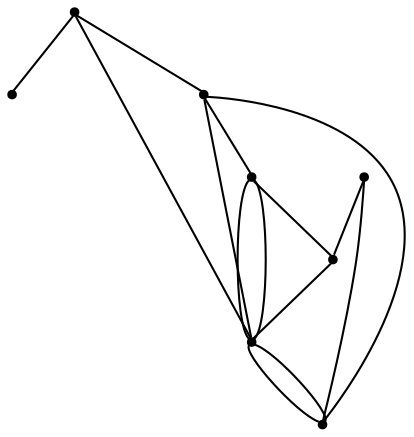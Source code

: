 graph {
  node [shape=point,comment="{\"directed\":false,\"doi\":\"10.1007/978-3-319-27261-0_14\",\"figure\":\"1 (3)\"}"]

  v0 [pos="963.2774437851992,338.67087780535786"]
  v1 [pos="963.2774437851994,278.6660213223828"]
  v2 [pos="933.2705622837958,428.68401259255137"]
  v3 [pos="813.2535442642067,428.6840125925514"]
  v4 [pos="903.2678617208561,278.6660213223828"]
  v5 [pos="873.2609802194526,368.6794104601299"]
  v6 [pos="843.2582637594085,278.6660213223828"]
  v7 [pos="813.2535442642067,338.67087780535786"]

  v0 -- v1 [id="-1",pos="963.2774437851992,338.67087780535786 963.2774437851994,278.6660213223828 963.2774437851994,278.6660213223828 963.2774437851994,278.6660213223828"]
  v3 -- v7 [id="-2",pos="813.2535442642067,428.6840125925514 813.2535442642067,338.67087780535786 813.2535442642067,338.67087780535786 813.2535442642067,338.67087780535786"]
  v3 -- v5 [id="-3",pos="813.2535442642067,428.6840125925514 828.2569452721473,368.6794104601299 828.2569452721473,368.6794104601299 828.2569452721473,368.6794104601299 873.2609802194526,368.6794104601299 873.2609802194526,368.6794104601299 873.2609802194526,368.6794104601299"]
  v3 -- v5 [id="-4",pos="813.2535442642067,428.6840125925514 828.2569452721473,443.68621232169005 828.2569452721473,443.68621232169005 828.2569452721473,443.68621232169005 873.2609802194526,368.6794104601299 873.2609802194526,368.6794104601299 873.2609802194526,368.6794104601299"]
  v7 -- v5 [id="-5",pos="813.2535442642067,338.67087780535786 843.2593606596137,337.17478784955676 843.2593606596137,337.17478784955676 843.2593606596137,337.17478784955676 873.2609802194526,368.6794104601299 873.2609802194526,368.6794104601299 873.2609802194526,368.6794104601299"]
  v6 -- v7 [id="-8",pos="843.2582637594085,278.6660213223828 813.2535442642067,338.67087780535786 813.2535442642067,338.67087780535786 813.2535442642067,338.67087780535786"]
  v6 -- v4 [id="-9",pos="843.2582637594085,278.6660213223828 903.2678617208561,278.6660213223828 903.2678617208561,278.6660213223828 903.2678617208561,278.6660213223828"]
  v5 -- v4 [id="-10",pos="873.2609802194526,368.6794104601299 873.2599310105605,308.6704843682985 873.2599310105605,308.6704843682985 873.2599310105605,308.6704843682985 903.2678617208561,278.6660213223828 903.2678617208561,278.6660213223828 903.2678617208561,278.6660213223828"]
  v5 -- v0 [id="-11",pos="873.2609802194526,368.6794104601299 963.2774437851992,338.67087780535786 963.2774437851992,338.67087780535786 963.2774437851992,338.67087780535786"]
  v5 -- v4 [id="-12",pos="873.2609802194526,368.6794104601299 903.2688950326436,338.67501100185257 903.2688950326436,338.67501100185257 903.2688950326436,338.67501100185257 903.2678617208561,278.6660213223828 903.2678617208561,278.6660213223828 903.2678617208561,278.6660213223828"]
  v0 -- v2 [id="-13",pos="963.2774437851992,338.67087780535786 963.2784294056737,383.6815148078109 963.2784294056737,383.6815148078109 963.2784294056737,383.6815148078109 933.2695289720083,383.6815148078109 933.2695289720083,383.6815148078109 933.2695289720083,383.6815148078109 933.2705622837958,428.68401259255137 933.2705622837958,428.68401259255137 933.2705622837958,428.68401259255137"]
  v5 -- v2 [id="-14",pos="873.2609802194526,368.6794104601299 903.2688950326436,383.6815148078109 903.2688950326436,383.6815148078109 903.2688950326436,383.6815148078109 903.2688950326436,413.6819082448703 903.2688950326436,413.6819082448703 903.2688950326436,413.6819082448703 933.2705622837958,428.68401259255137 933.2705622837958,428.68401259255137 933.2705622837958,428.68401259255137"]
  v2 -- v4 [id="-15",pos="933.2705622837958,428.68401259255137 903.2678617208561,278.6660213223828 903.2678617208561,278.6660213223828 903.2678617208561,278.6660213223828"]
  v2 -- v3 [id="-16",pos="933.2705622837958,428.68401259255137 813.2535442642067,428.6840125925514 813.2535442642067,428.6840125925514 813.2535442642067,428.6840125925514"]
}